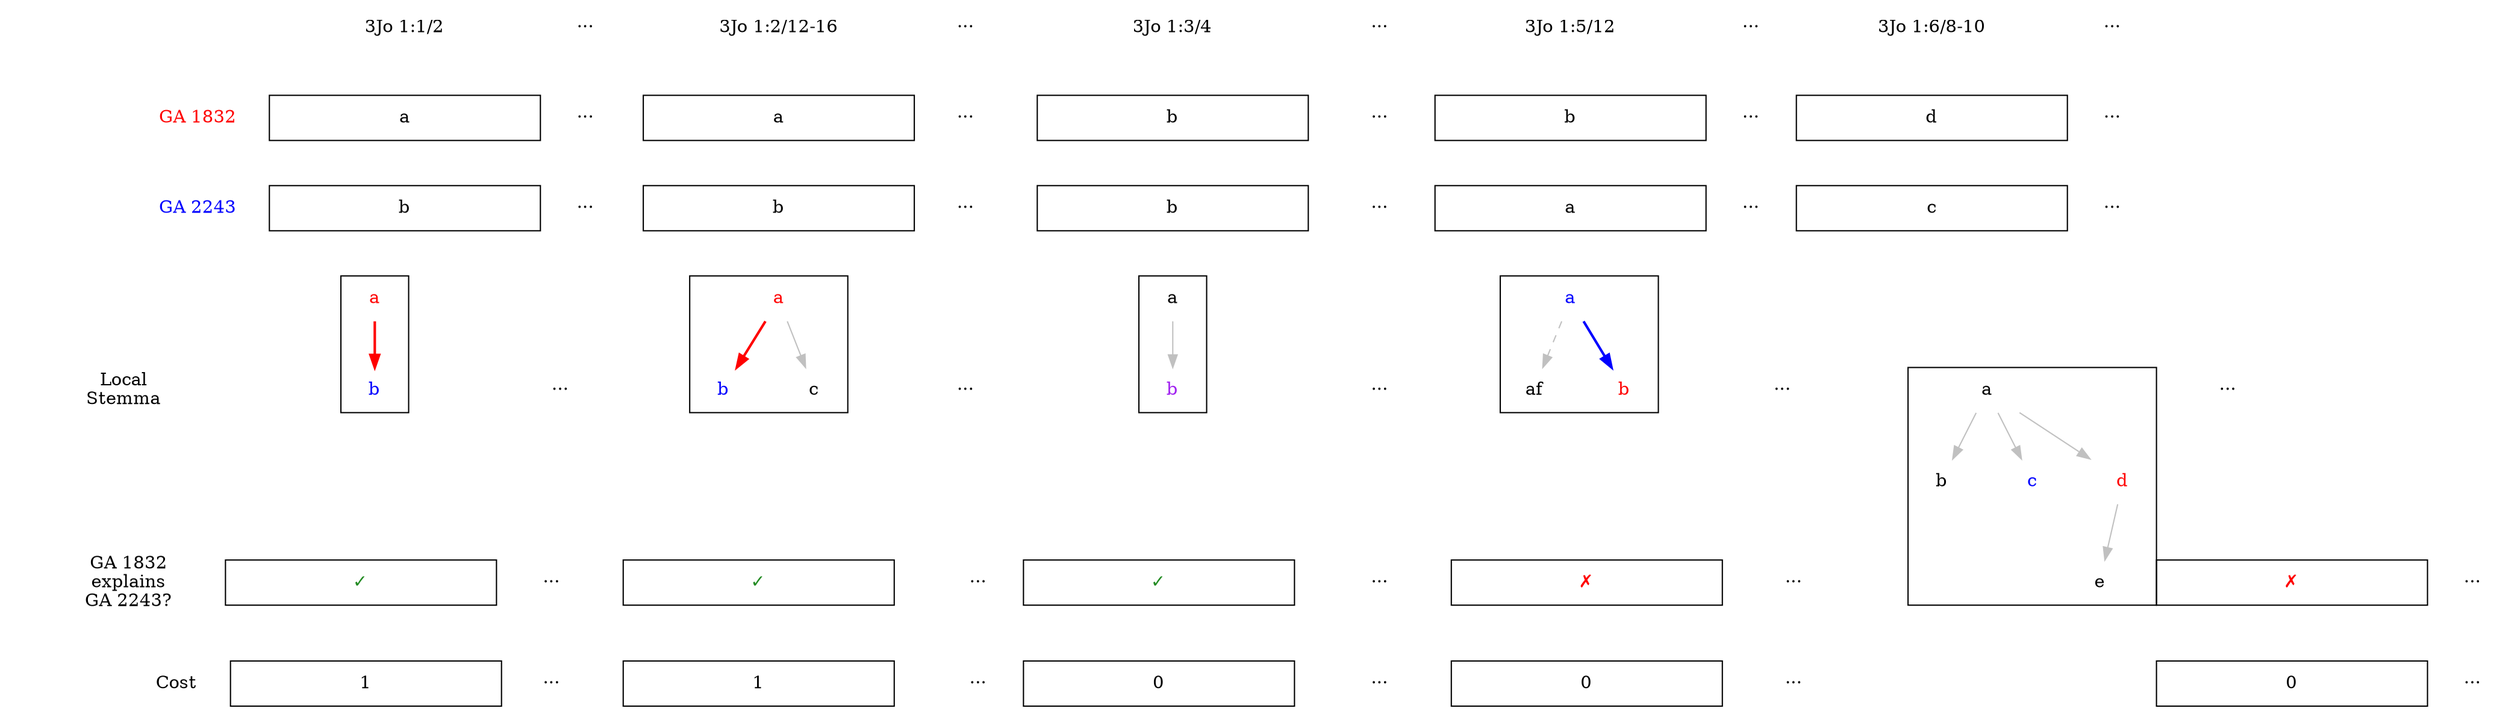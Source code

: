 digraph witness {
	compound=true;
	margin=0;
	passage_wit_placeholder[shape=none, width=0.25, style=invis, label="GA 1832"];
	passage_1[shape=none, width=3, label="3Jo 1:1/2"];
	passage_2[shape=none, width=0.5, label="···"];
	passage_3[shape=none, width=3, label="3Jo 1:2/12-16"];
	passage_4[shape=none, width=0.5, label="···"];
	passage_5[shape=none, width=3, label="3Jo 1:3/4"];
	passage_6[shape=none, width=0.5, label="···"];
	passage_7[shape=none, width=3, label="3Jo 1:5/12"];
	passage_8[shape=none, width=0.5, label="···"];
	passage_9[shape=none, width=3, label="3Jo 1:6/8-10"];
	passage_10[shape=none, width=0.5, label="···"];
	ga_1832[shape=none, width=0.25, fontcolor=red, label="GA 1832"];
	ga_1832_1[shape=box, width=3, label="a"];
	ga_1832_2[shape=none, width=0.5, label="···"];
	ga_1832_3[shape=box, width=3, label="a"];
	ga_1832_4[shape=none, width=0.5, label="···"];
	ga_1832_5[shape=box, width=3, label="b"];
	ga_1832_6[shape=none, width=0.5, label="···"];
	ga_1832_7[shape=box, width=3, label="b"];
	ga_1832_8[shape=none, width=0.5, label="···"];
	ga_1832_9[shape=box, width=3, label="d"];
	ga_1832_10[shape=none, width=0.5, label="···"];
	ga_2243[shape=none, width=0.25, fontcolor=blue, label="GA 2243"];
	ga_2243_1[shape=box, width=3, label="b"];
	ga_2243_2[shape=none, width=0.5, label="···"];
	ga_2243_3[shape=box, width=3, label="b"];
	ga_2243_4[shape=none, width=0.5, label="···"];
	ga_2243_5[shape=box, width=3, label="b"];
	ga_2243_6[shape=none, width=0.5, label="···"];
	ga_2243_7[shape=box, width=3, label="a"];
	ga_2243_8[shape=none, width=0.5, label="···"];
	ga_2243_9[shape=box, width=3, label="c"];
	ga_2243_10[shape=none, width=0.5, label="···"];
	stemma_wit_placeholder[shape=none, width=0.25, label="Local\nStemma"];
	subgraph cluster_passage_1_stemma {
		node [shape=plaintext];
		passage_1_stemma_1 [label="a", fontcolor=red];
		passage_1_stemma_2 [label="b", fontcolor=blue];
		passage_1_stemma_1 -> passage_1_stemma_2[style=bold, color=red];
	}
	passage_2_stemma[shape=none, width=0.5, label="···"];
	subgraph cluster_passage_3_stemma {
		node [shape=plaintext];
		passage_3_stemma_1 [label="a", fontcolor=red];
		passage_3_stemma_2 [label="b", fontcolor=blue];
		passage_3_stemma_3 [label="c", fontcolor=black];
		passage_3_stemma_1 -> passage_3_stemma_2[style=bold, color=red];
		passage_3_stemma_1 -> passage_3_stemma_3[style=solid, color=gray];
	}
	passage_4_stemma[shape=none, width=0.5, label="···"];
	subgraph cluster_passage_5_stemma {
		node [shape=plaintext];
		passage_5_stemma_1 [label="a", fontcolor=black];
		passage_5_stemma_2 [label="b", fontcolor=purple];
		passage_5_stemma_1 -> passage_5_stemma_2[style=solid, color=gray];
	}
	passage_6_stemma[shape=none, width=0.5, label="···"];
	subgraph cluster_passage_7_stemma {
		node [shape=plaintext];
		passage_7_stemma_1 [label="a", fontcolor=blue];
		passage_7_stemma_2 [label="af", fontcolor=black];
		passage_7_stemma_3 [label="b", fontcolor=red];
		passage_7_stemma_1 -> passage_7_stemma_2[style=dashed, color=gray];
		passage_7_stemma_1 -> passage_7_stemma_3[style=bold, color=blue];
	}
	passage_8_stemma[shape=none, width=0.5, label="···"];
	subgraph cluster_passage_9_stemma {
		node [shape=plaintext];
		passage_9_stemma_1 [label="a", fontcolor=black];
		passage_9_stemma_2 [label="b", fontcolor=black];
		passage_9_stemma_3 [label="c", fontcolor=blue];
		passage_9_stemma_4 [label="d", fontcolor=red];
		passage_9_stemma_5 [label="e", fontcolor=black];
		passage_9_stemma_1 -> passage_9_stemma_2[style=solid, color=gray];
		passage_9_stemma_1 -> passage_9_stemma_3[style=solid, color=gray];
		passage_9_stemma_1 -> passage_9_stemma_4[style=solid, color=gray];
		passage_9_stemma_4 -> passage_9_stemma_5[style=solid, color=gray];
	}
	passage_10_stemma[shape=none, width=0.5, label="···"];
	whitespace_label[style=invis];
	whitespace_1[style=invis];
	whitespace_2[style=invis];
	whitespace_3[style=invis];
	whitespace_4[style=invis];
	whitespace_5[style=invis];
	whitespace_6[style=invis];
	whitespace_7[style=invis];
	whitespace_8[style=invis];
	whitespace_10[style=invis];
	explained_label[shape=none, width=0.25, label="GA 1832\nexplains\nGA 2243?\n"];
	explained_passage_1[shape=box, width=3, fontname="EB-Garamond", fontcolor="forestgreen", label="✓"];
	explained_passage_2[shape=none, width=0.5, label="···"];
	explained_passage_3[shape=box, width=3, fontname="EB-Garamond", fontcolor="forestgreen", label="✓"];
	explained_passage_4[shape=none, width=0.5, label="···"];
	explained_passage_5[shape=box, width=3, fontname="EB-Garamond", fontcolor="forestgreen", label="✓"];
	explained_passage_6[shape=none, width=0.5, label="···"];
	explained_passage_7[shape=box, width=3, fontname="EB-Garamond", fontcolor="red", label="✗"];
	explained_passage_8[shape=none, width=0.5, label="···"];
	explained_passage_9[shape=box, width=3, fontname="EB-Garamond", fontcolor="red", label="✗"];
	explained_passage_10[shape=none, width=0.5, label="···"];
	cost_label[shape=none, width=0.25, label="Cost"];
	cost_passage_1[shape=box, width=3, label="1"];
	cost_passage_2[shape=none, width=0.5, label="···"];
	cost_passage_3[shape=box, width=3, label="1"];
	cost_passage_4[shape=none, width=0.5, label="···"];
	cost_passage_5[shape=box, width=3, label="0"];
	cost_passage_6[shape=none, width=0.5, label="···"];
	cost_passage_7[shape=box, width=3, label="0"];
	cost_passage_8[shape=none, width=0.5, label="···"];
	cost_passage_9[shape=box, width=3, label="0"];
	cost_passage_10[shape=none, width=0.5, label="···"];
	{rank=same; passage_wit_placeholder, passage_1, passage_2, passage_3, passage_4, passage_5, passage_6, passage_7, passage_8, passage_9, passage_10}
	{rank=same; ga_1832, ga_1832_1, ga_1832_2, ga_1832_3, ga_1832_4, ga_1832_5, ga_1832_6, ga_1832_7, ga_1832_8, ga_1832_9, ga_1832_10}
	{rank=same; ga_2243, ga_2243_1, ga_2243_2, ga_2243_3, ga_2243_4, ga_2243_5, ga_2243_6, ga_2243_7, ga_2243_8, ga_2243_9, ga_2243_10}
	{rank=same; whitespace_label, whitespace_1, whitespace_2, whitespace_3, whitespace_4, whitespace_5, whitespace_6, whitespace_7, whitespace_8, whitespace_10}
	{rank=same; explained_label, explained_passage_1, explained_passage_2 explained_passage_3, explained_passage_4, explained_passage_5, explained_passage_6, explained_passage_7, explained_passage_8, explained_passage_9, explained_passage_10}
	{rank=same; cost_label, cost_passage_1, cost_passage_2 cost_passage_3, cost_passage_4, cost_passage_5, cost_passage_6, cost_passage_7, cost_passage_8, cost_passage_9, cost_passage_10}
	passage_wit_placeholder -> passage_1 -> passage_2 -> passage_3 -> passage_4 -> passage_5 -> passage_6 -> passage_7 -> passage_8 -> passage_9 -> passage_10[style=invis];
	ga_1832 -> ga_1832_1 -> ga_1832_2 -> ga_1832_3 -> ga_1832_4 -> ga_1832_5 -> ga_1832_6 -> ga_1832_7 -> ga_1832_8 -> ga_1832_9 -> ga_1832_10[style=invis];
	ga_2243 -> ga_2243_1 -> ga_2243_2 -> ga_2243_3 -> ga_2243_4 -> ga_2243_5 -> ga_2243_6 -> ga_2243_7 -> ga_2243_8 -> ga_2243_9 -> ga_2243_10[style=invis];
	whitespace_label -> whitespace_1 -> whitespace_2 -> whitespace_3 -> whitespace_4 -> whitespace_5 -> whitespace_6 -> whitespace_7 -> whitespace_8 -> passage_9_stemma_4 -> whitespace_10[style=invis];
	explained_label -> explained_passage_1 -> explained_passage_2 ->explained_passage_3 -> explained_passage_4 ->explained_passage_5 -> explained_passage_4 -> explained_passage_7 -> explained_passage_8 -> explained_passage_9 -> explained_passage_10[style=invis];
	cost_label -> cost_passage_1 -> cost_passage_2 ->cost_passage_3 -> cost_passage_4 ->cost_passage_5 -> cost_passage_4 -> cost_passage_7 -> cost_passage_8 -> cost_passage_9 -> cost_passage_10[style=invis];
	passage_wit_placeholder -> ga_1832[style=invis];
	passage_1 -> ga_1832_1[style=invis];
	passage_2 -> ga_1832_2[style=invis];
	passage_3 -> ga_1832_3[style=invis];
	passage_4 -> ga_1832_4[style=invis];
	passage_5 -> ga_1832_5[style=invis];
	passage_6 -> ga_1832_6[style=invis];
	passage_7 -> ga_1832_7[style=invis];
	passage_8 -> ga_1832_8[style=invis];
	passage_9 -> ga_1832_9[style=invis];
	passage_10 -> ga_1832_10[style=invis];
	ga_1832 -> ga_2243[style=invis];
	ga_1832_1 -> ga_2243_1[style=invis];
	ga_1832_2 -> ga_2243_2[style=invis];
	ga_1832_3 -> ga_2243_3[style=invis];
	ga_1832_4 -> ga_2243_4[style=invis];
	ga_1832_5 -> ga_2243_5[style=invis];
	ga_1832_6 -> ga_2243_6[style=invis];
	ga_1832_7 -> ga_2243_7[style=invis];
	ga_1832_8 -> ga_2243_8[style=invis];
	ga_1832_9 -> ga_2243_9[style=invis];
	ga_1832_10 -> ga_2243_10[style=invis];
	ga_2243 -> stemma_wit_placeholder[style=invis];
	ga_2243_1 -> passage_1_stemma_1[style=invis];
	ga_2243_2 -> passage_2_stemma[style=invis];
	ga_2243_3 -> passage_3_stemma_1[style=invis];
	ga_2243_4 -> passage_4_stemma[style=invis];
	ga_2243_5 -> passage_5_stemma_1[style=invis];
	ga_2243_6 -> passage_6_stemma[style=invis];
	ga_2243_7 -> passage_7_stemma_1[style=invis];
	ga_2243_8 -> passage_8_stemma[style=invis];
	ga_2243_9 -> passage_9_stemma_1[style=invis];
	ga_2243_10 -> passage_10_stemma[style=invis];
	stemma_wit_placeholder -> whitespace_label[style=invis];
	passage_1_stemma_2 -> whitespace_1[style=invis];
	passage_2_stemma -> whitespace_2[style=invis];
	passage_3_stemma_2 -> whitespace_3[style=invis];
	passage_3_stemma_3 -> whitespace_3[style=invis];
	passage_4_stemma -> whitespace_4[style=invis];
	passage_5_stemma_2 -> whitespace_5[style=invis];
	passage_6_stemma -> whitespace_6[style=invis];
	passage_7_stemma_2 -> whitespace_7[style=invis];
	passage_7_stemma_3 -> whitespace_7[style=invis];
	passage_8_stemma -> whitespace_8[style=invis];
	passage_9_stemma_4 -> explained_passage_9[style=invis];
	passage_10_stemma -> whitespace_10[style=invis];
	whitespace_label -> explained_label[style=invis];
	whitespace_1 -> explained_passage_1[style=invis];
	whitespace_2 -> explained_passage_2[style=invis];
	whitespace_3 -> explained_passage_3[style=invis];
	whitespace_4 -> explained_passage_4[style=invis];
	whitespace_5 -> explained_passage_5[style=invis];
	whitespace_6 -> explained_passage_6[style=invis];
	whitespace_7 -> explained_passage_7[style=invis];
	whitespace_8 -> explained_passage_8[style=invis];
	whitespace_10 -> explained_passage_10[style=invis];
	explained_passage_1 -> cost_passage_1[style=invis];
	explained_passage_2 -> cost_passage_2[style=invis];
	explained_passage_3 -> cost_passage_3[style=invis];
	explained_passage_4 -> cost_passage_4[style=invis];
	explained_passage_5 -> cost_passage_5[style=invis];
	explained_passage_6 -> cost_passage_6[style=invis];
	explained_passage_7 -> cost_passage_7[style=invis];
	explained_passage_8 -> cost_passage_8[style=invis];
	explained_passage_9 -> cost_passage_9[style=invis];
	explained_passage_10 -> cost_passage_10[style=invis];
}
